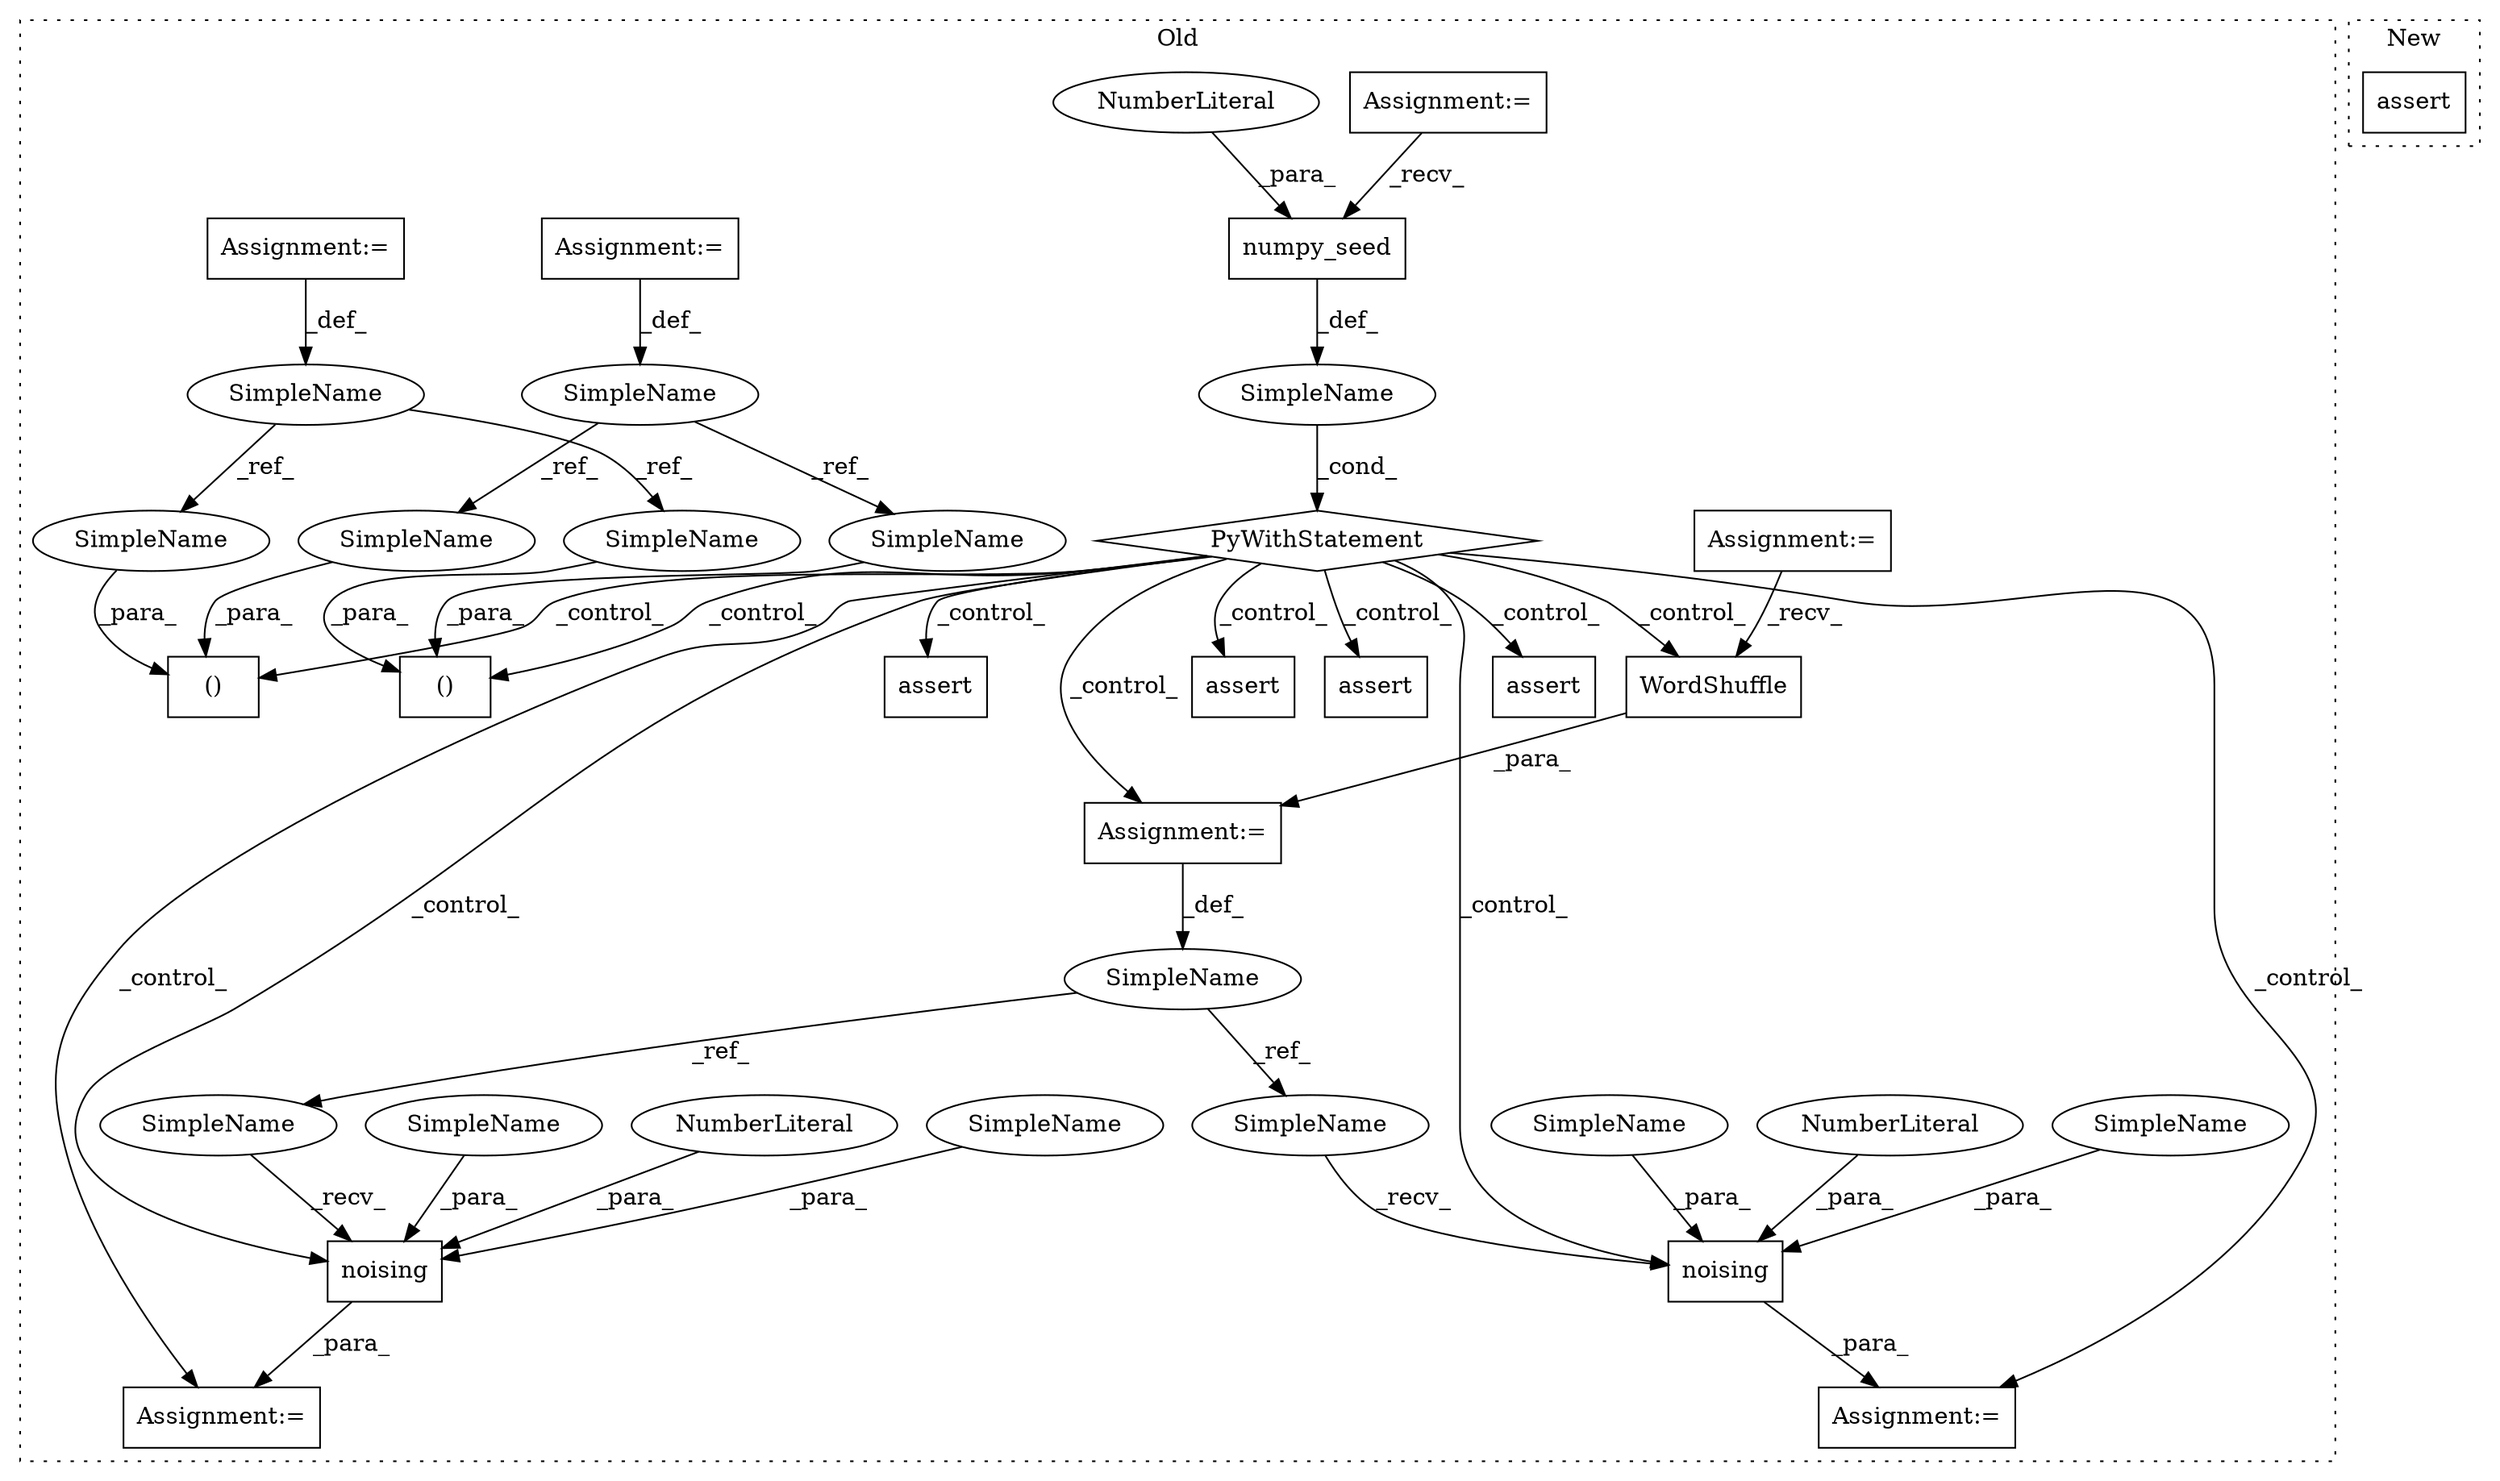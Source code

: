digraph G {
subgraph cluster0 {
1 [label="PyWithStatement" a="104" s="9720,9757" l="10,2" shape="diamond"];
3 [label="Assignment:=" a="7" s="10064" l="2" shape="box"];
4 [label="SimpleName" a="42" s="" l="" shape="ellipse"];
5 [label="assert" a="32" s="9896,9955" l="34,1" shape="box"];
6 [label="Assignment:=" a="7" s="9850" l="2" shape="box"];
7 [label="Assignment:=" a="7" s="9592" l="10" shape="box"];
8 [label="()" a="106" s="10035" l="29" shape="box"];
9 [label="WordShuffle" a="32" s="9788,9805" l="12,1" shape="box"];
10 [label="()" a="106" s="9821" l="29" shape="box"];
11 [label="noising" a="32" s="10079,10096" l="8,1" shape="box"];
12 [label="NumberLiteral" a="34" s="10095" l="1" shape="ellipse"];
13 [label="noising" a="32" s="9865,9882" l="8,1" shape="box"];
14 [label="NumberLiteral" a="34" s="9881" l="1" shape="ellipse"];
15 [label="assert" a="32" s="10110,10171" l="36,1" shape="box"];
16 [label="SimpleName" a="42" s="9630" l="8" shape="ellipse"];
17 [label="assert" a="32" s="9969,10019" l="21,1" shape="box"];
18 [label="assert" a="32" s="10185,10235" l="21,1" shape="box"];
19 [label="SimpleName" a="42" s="9767" l="12" shape="ellipse"];
20 [label="SimpleName" a="42" s="9612" l="8" shape="ellipse"];
21 [label="numpy_seed" a="32" s="9741,9756" l="11,1" shape="box"];
22 [label="NumberLiteral" a="34" s="9752" l="4" shape="ellipse"];
23 [label="Assignment:=" a="7" s="9612" l="8" shape="box"];
24 [label="Assignment:=" a="7" s="9630" l="8" shape="box"];
25 [label="Assignment:=" a="7" s="9779" l="1" shape="box"];
26 [label="Assignment:=" a="7" s="9449" l="7" shape="box"];
27 [label="SimpleName" a="42" s="9821" l="8" shape="ellipse"];
28 [label="SimpleName" a="42" s="10035" l="8" shape="ellipse"];
29 [label="SimpleName" a="42" s="10089" l="5" shape="ellipse"];
30 [label="SimpleName" a="42" s="9875" l="5" shape="ellipse"];
31 [label="SimpleName" a="42" s="9852" l="12" shape="ellipse"];
32 [label="SimpleName" a="42" s="10066" l="12" shape="ellipse"];
33 [label="SimpleName" a="42" s="9873" l="1" shape="ellipse"];
34 [label="SimpleName" a="42" s="10087" l="1" shape="ellipse"];
35 [label="SimpleName" a="42" s="10056" l="8" shape="ellipse"];
36 [label="SimpleName" a="42" s="9842" l="8" shape="ellipse"];
label = "Old";
style="dotted";
}
subgraph cluster1 {
2 [label="assert" a="32" s="7259,7468" l="37,1" shape="box"];
label = "New";
style="dotted";
}
1 -> 9 [label="_control_"];
1 -> 17 [label="_control_"];
1 -> 18 [label="_control_"];
1 -> 6 [label="_control_"];
1 -> 11 [label="_control_"];
1 -> 13 [label="_control_"];
1 -> 3 [label="_control_"];
1 -> 8 [label="_control_"];
1 -> 10 [label="_control_"];
1 -> 15 [label="_control_"];
1 -> 25 [label="_control_"];
1 -> 5 [label="_control_"];
4 -> 1 [label="_cond_"];
7 -> 21 [label="_recv_"];
9 -> 25 [label="_para_"];
11 -> 3 [label="_para_"];
12 -> 11 [label="_para_"];
13 -> 6 [label="_para_"];
14 -> 13 [label="_para_"];
16 -> 27 [label="_ref_"];
16 -> 28 [label="_ref_"];
19 -> 32 [label="_ref_"];
19 -> 31 [label="_ref_"];
20 -> 35 [label="_ref_"];
20 -> 36 [label="_ref_"];
21 -> 4 [label="_def_"];
22 -> 21 [label="_para_"];
23 -> 20 [label="_def_"];
24 -> 16 [label="_def_"];
25 -> 19 [label="_def_"];
26 -> 9 [label="_recv_"];
27 -> 10 [label="_para_"];
28 -> 8 [label="_para_"];
29 -> 11 [label="_para_"];
30 -> 13 [label="_para_"];
31 -> 13 [label="_recv_"];
32 -> 11 [label="_recv_"];
33 -> 13 [label="_para_"];
34 -> 11 [label="_para_"];
35 -> 8 [label="_para_"];
36 -> 10 [label="_para_"];
}